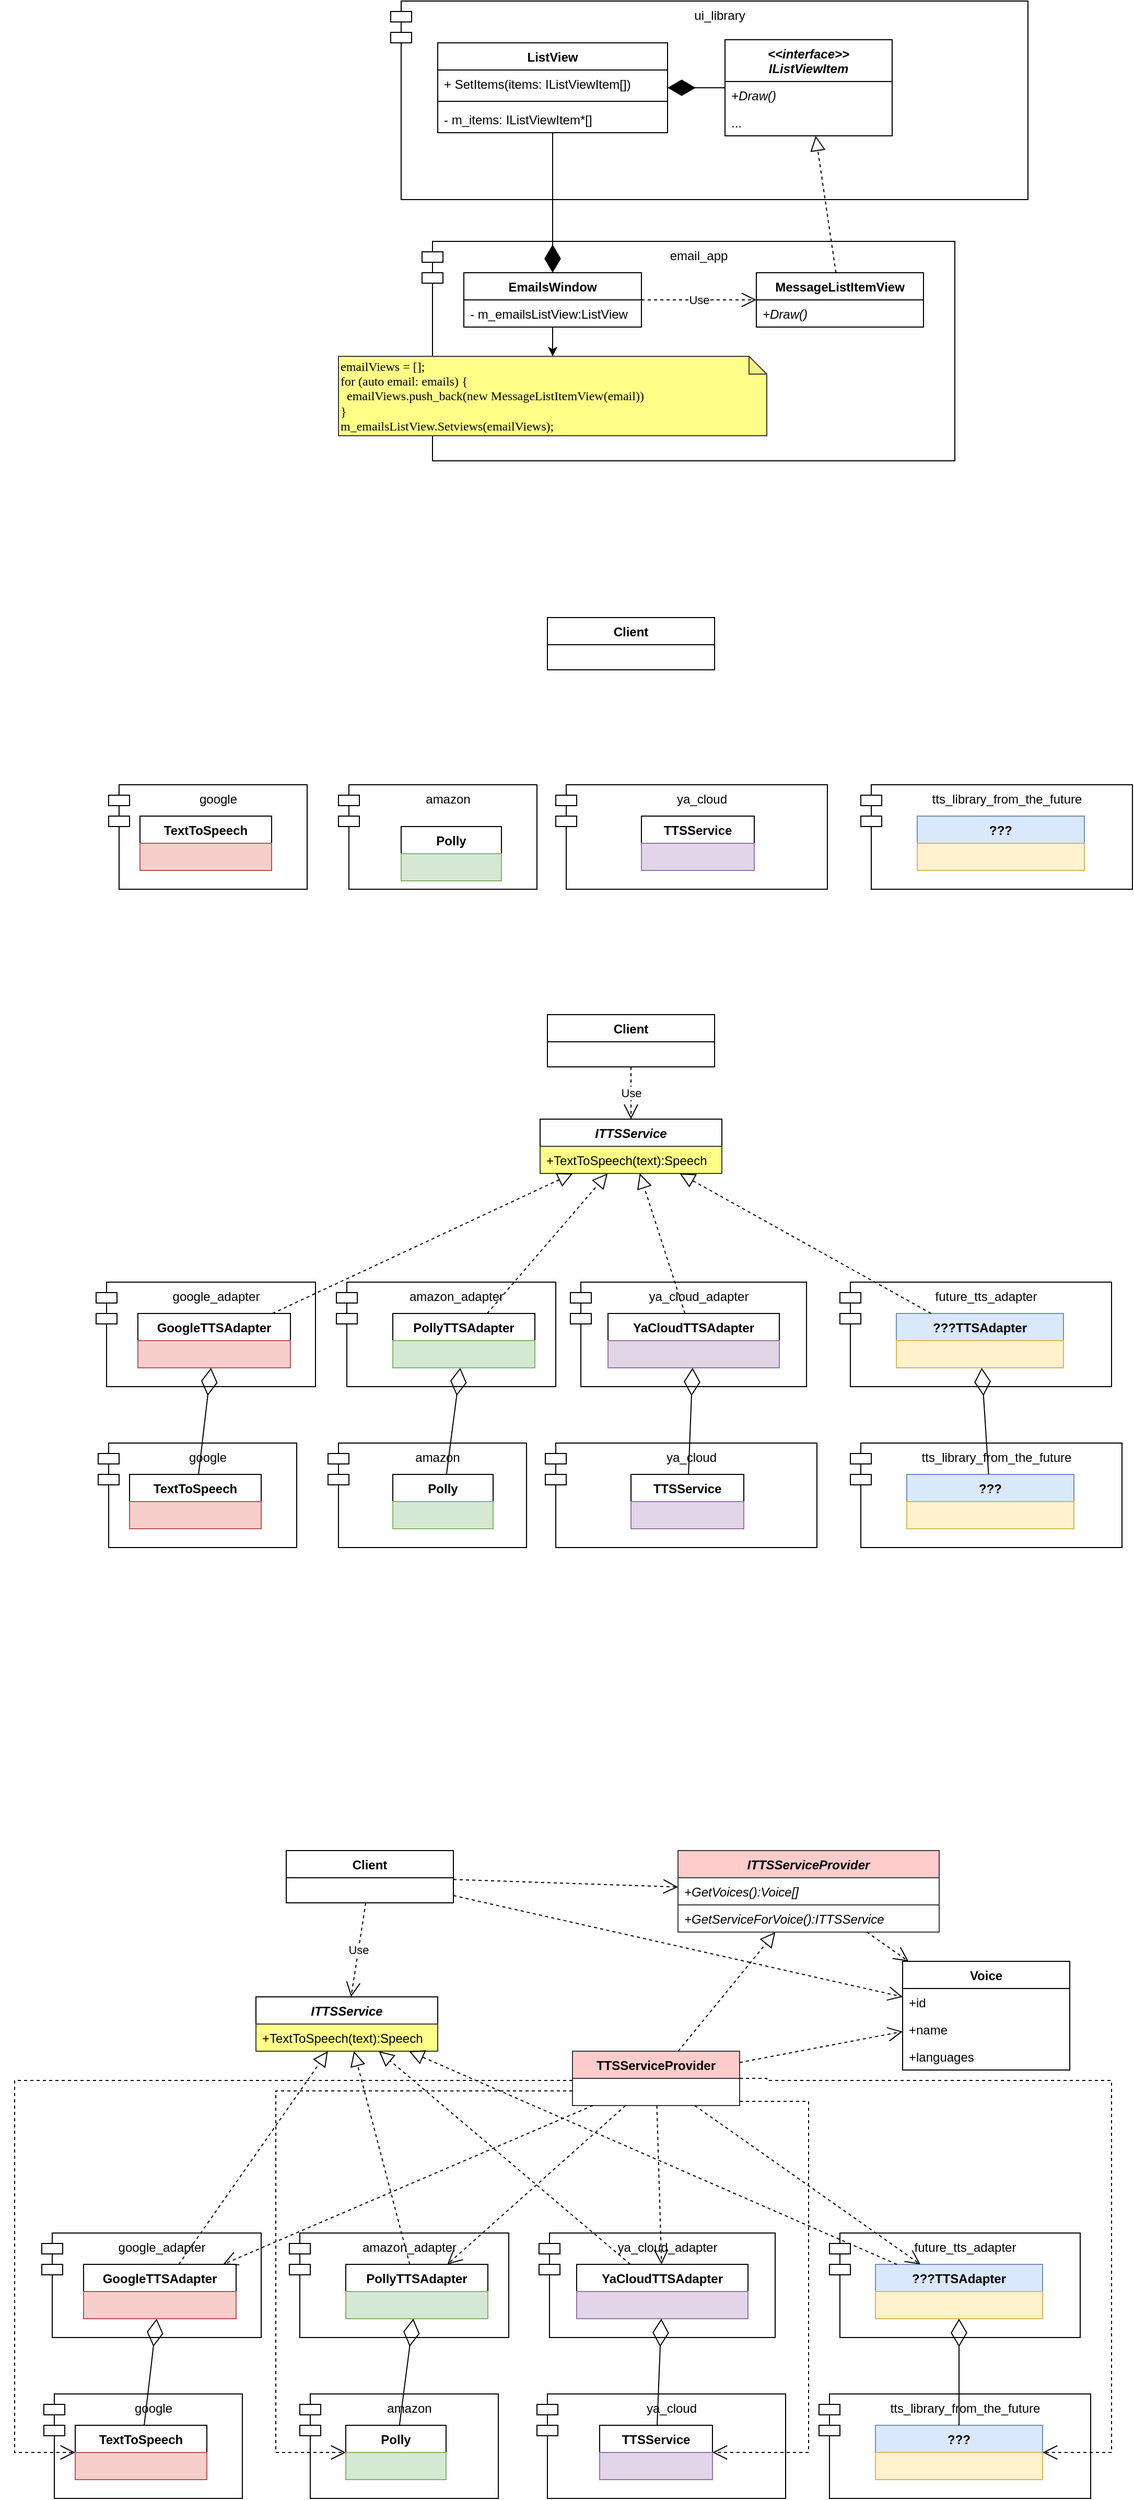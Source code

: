 <mxfile version="22.0.2" type="device">
  <diagram name="Page-1" id="KKeWyJYBRn5aftWVJtru">
    <mxGraphModel dx="2537" dy="993" grid="1" gridSize="10" guides="1" tooltips="1" connect="1" arrows="1" fold="1" page="1" pageScale="1" pageWidth="850" pageHeight="1100" math="0" shadow="0">
      <root>
        <mxCell id="0" />
        <mxCell id="1" parent="0" />
        <mxCell id="Fn9HW5KK04FN8IUDYLo9-58" value="google_adapter" style="shape=module;align=left;spacingLeft=20;align=center;verticalAlign=top;whiteSpace=wrap;html=1;" vertex="1" parent="1">
          <mxGeometry x="-122" y="1386" width="210" height="100" as="geometry" />
        </mxCell>
        <mxCell id="Fn9HW5KK04FN8IUDYLo9-13" value="ui_library" style="shape=module;align=left;spacingLeft=20;align=center;verticalAlign=top;whiteSpace=wrap;html=1;" vertex="1" parent="1">
          <mxGeometry x="160" y="160" width="610" height="190" as="geometry" />
        </mxCell>
        <mxCell id="Fn9HW5KK04FN8IUDYLo9-1" value="ListView" style="swimlane;fontStyle=1;align=center;verticalAlign=top;childLayout=stackLayout;horizontal=1;startSize=26;horizontalStack=0;resizeParent=1;resizeParentMax=0;resizeLast=0;collapsible=1;marginBottom=0;whiteSpace=wrap;html=1;" vertex="1" parent="1">
          <mxGeometry x="205" y="200" width="220" height="86" as="geometry" />
        </mxCell>
        <mxCell id="Fn9HW5KK04FN8IUDYLo9-2" value="+ SetItems(items: IListViewItem[])" style="text;strokeColor=none;fillColor=none;align=left;verticalAlign=top;spacingLeft=4;spacingRight=4;overflow=hidden;rotatable=0;points=[[0,0.5],[1,0.5]];portConstraint=eastwest;whiteSpace=wrap;html=1;" vertex="1" parent="Fn9HW5KK04FN8IUDYLo9-1">
          <mxGeometry y="26" width="220" height="26" as="geometry" />
        </mxCell>
        <mxCell id="Fn9HW5KK04FN8IUDYLo9-12" value="" style="line;strokeWidth=1;fillColor=none;align=left;verticalAlign=middle;spacingTop=-1;spacingLeft=3;spacingRight=3;rotatable=0;labelPosition=right;points=[];portConstraint=eastwest;strokeColor=inherit;" vertex="1" parent="Fn9HW5KK04FN8IUDYLo9-1">
          <mxGeometry y="52" width="220" height="8" as="geometry" />
        </mxCell>
        <mxCell id="Fn9HW5KK04FN8IUDYLo9-11" value="- m_items: IListViewItem*[]" style="text;strokeColor=none;fillColor=none;align=left;verticalAlign=top;spacingLeft=4;spacingRight=4;overflow=hidden;rotatable=0;points=[[0,0.5],[1,0.5]];portConstraint=eastwest;whiteSpace=wrap;html=1;" vertex="1" parent="Fn9HW5KK04FN8IUDYLo9-1">
          <mxGeometry y="60" width="220" height="26" as="geometry" />
        </mxCell>
        <mxCell id="Fn9HW5KK04FN8IUDYLo9-5" value="&amp;lt;&amp;lt;interface&amp;gt;&amp;gt;&lt;br&gt;IListViewItem" style="swimlane;fontStyle=3;align=center;verticalAlign=top;childLayout=stackLayout;horizontal=1;startSize=40;horizontalStack=0;resizeParent=1;resizeParentMax=0;resizeLast=0;collapsible=1;marginBottom=0;whiteSpace=wrap;html=1;" vertex="1" parent="1">
          <mxGeometry x="480" y="197" width="160" height="92" as="geometry" />
        </mxCell>
        <mxCell id="Fn9HW5KK04FN8IUDYLo9-8" value="+Draw()" style="text;strokeColor=none;fillColor=none;align=left;verticalAlign=top;spacingLeft=4;spacingRight=4;overflow=hidden;rotatable=0;points=[[0,0.5],[1,0.5]];portConstraint=eastwest;whiteSpace=wrap;html=1;fontStyle=2" vertex="1" parent="Fn9HW5KK04FN8IUDYLo9-5">
          <mxGeometry y="40" width="160" height="26" as="geometry" />
        </mxCell>
        <mxCell id="Fn9HW5KK04FN8IUDYLo9-9" value="..." style="text;strokeColor=none;fillColor=none;align=left;verticalAlign=top;spacingLeft=4;spacingRight=4;overflow=hidden;rotatable=0;points=[[0,0.5],[1,0.5]];portConstraint=eastwest;whiteSpace=wrap;html=1;" vertex="1" parent="Fn9HW5KK04FN8IUDYLo9-5">
          <mxGeometry y="66" width="160" height="26" as="geometry" />
        </mxCell>
        <mxCell id="Fn9HW5KK04FN8IUDYLo9-10" value="" style="endArrow=diamondThin;endFill=1;endSize=24;html=1;rounded=0;" edge="1" parent="1" source="Fn9HW5KK04FN8IUDYLo9-5" target="Fn9HW5KK04FN8IUDYLo9-1">
          <mxGeometry width="160" relative="1" as="geometry">
            <mxPoint x="500" y="390" as="sourcePoint" />
            <mxPoint x="660" y="390" as="targetPoint" />
          </mxGeometry>
        </mxCell>
        <mxCell id="Fn9HW5KK04FN8IUDYLo9-14" value="email_app" style="shape=module;align=left;spacingLeft=20;align=center;verticalAlign=top;whiteSpace=wrap;html=1;" vertex="1" parent="1">
          <mxGeometry x="190" y="390" width="510" height="210" as="geometry" />
        </mxCell>
        <mxCell id="Fn9HW5KK04FN8IUDYLo9-15" value="MessageListItemView" style="swimlane;fontStyle=1;align=center;verticalAlign=top;childLayout=stackLayout;horizontal=1;startSize=26;horizontalStack=0;resizeParent=1;resizeParentMax=0;resizeLast=0;collapsible=1;marginBottom=0;whiteSpace=wrap;html=1;" vertex="1" parent="1">
          <mxGeometry x="510" y="420" width="160" height="52" as="geometry" />
        </mxCell>
        <mxCell id="Fn9HW5KK04FN8IUDYLo9-19" value="+Draw()" style="text;strokeColor=none;fillColor=none;align=left;verticalAlign=top;spacingLeft=4;spacingRight=4;overflow=hidden;rotatable=0;points=[[0,0.5],[1,0.5]];portConstraint=eastwest;whiteSpace=wrap;html=1;fontStyle=2" vertex="1" parent="Fn9HW5KK04FN8IUDYLo9-15">
          <mxGeometry y="26" width="160" height="26" as="geometry" />
        </mxCell>
        <mxCell id="Fn9HW5KK04FN8IUDYLo9-20" value="" style="endArrow=block;dashed=1;endFill=0;endSize=12;html=1;rounded=0;" edge="1" parent="1" source="Fn9HW5KK04FN8IUDYLo9-15" target="Fn9HW5KK04FN8IUDYLo9-5">
          <mxGeometry width="160" relative="1" as="geometry">
            <mxPoint x="470" y="380" as="sourcePoint" />
            <mxPoint x="630" y="380" as="targetPoint" />
          </mxGeometry>
        </mxCell>
        <mxCell id="Fn9HW5KK04FN8IUDYLo9-28" style="edgeStyle=orthogonalEdgeStyle;rounded=0;orthogonalLoop=1;jettySize=auto;html=1;" edge="1" parent="1" source="Fn9HW5KK04FN8IUDYLo9-21" target="Fn9HW5KK04FN8IUDYLo9-27">
          <mxGeometry relative="1" as="geometry" />
        </mxCell>
        <mxCell id="Fn9HW5KK04FN8IUDYLo9-21" value="EmailsWindow" style="swimlane;fontStyle=1;align=center;verticalAlign=top;childLayout=stackLayout;horizontal=1;startSize=26;horizontalStack=0;resizeParent=1;resizeParentMax=0;resizeLast=0;collapsible=1;marginBottom=0;whiteSpace=wrap;html=1;" vertex="1" parent="1">
          <mxGeometry x="230" y="420" width="170" height="52" as="geometry" />
        </mxCell>
        <mxCell id="Fn9HW5KK04FN8IUDYLo9-24" value="- m_emailsListView:ListView" style="text;strokeColor=none;fillColor=none;align=left;verticalAlign=top;spacingLeft=4;spacingRight=4;overflow=hidden;rotatable=0;points=[[0,0.5],[1,0.5]];portConstraint=eastwest;whiteSpace=wrap;html=1;" vertex="1" parent="Fn9HW5KK04FN8IUDYLo9-21">
          <mxGeometry y="26" width="170" height="26" as="geometry" />
        </mxCell>
        <mxCell id="Fn9HW5KK04FN8IUDYLo9-25" value="" style="endArrow=diamondThin;endFill=1;endSize=24;html=1;rounded=0;" edge="1" parent="1" source="Fn9HW5KK04FN8IUDYLo9-1" target="Fn9HW5KK04FN8IUDYLo9-21">
          <mxGeometry width="160" relative="1" as="geometry">
            <mxPoint x="310" y="360" as="sourcePoint" />
            <mxPoint x="470" y="360" as="targetPoint" />
          </mxGeometry>
        </mxCell>
        <mxCell id="Fn9HW5KK04FN8IUDYLo9-26" value="Use" style="endArrow=open;endSize=12;dashed=1;html=1;rounded=0;" edge="1" parent="1" source="Fn9HW5KK04FN8IUDYLo9-21" target="Fn9HW5KK04FN8IUDYLo9-15">
          <mxGeometry width="160" relative="1" as="geometry">
            <mxPoint x="370" y="570" as="sourcePoint" />
            <mxPoint x="530" y="570" as="targetPoint" />
          </mxGeometry>
        </mxCell>
        <mxCell id="Fn9HW5KK04FN8IUDYLo9-27" value="emailViews = [];&lt;br&gt;for (auto email: emails) {&lt;br&gt;&amp;nbsp; emailViews.push_back(new MessageListItemView(email)) &lt;br&gt;}&lt;br&gt;m_emailsListView.Setviews(emailViews);" style="shape=note;whiteSpace=wrap;html=1;backgroundOutline=1;darkOpacity=0.05;align=left;size=17;fillColor=#ffff88;strokeColor=#36393d;fontFamily=Lucida Console;" vertex="1" parent="1">
          <mxGeometry x="110" y="500" width="410" height="76" as="geometry" />
        </mxCell>
        <mxCell id="Fn9HW5KK04FN8IUDYLo9-29" value="Client" style="swimlane;fontStyle=1;align=center;verticalAlign=top;childLayout=stackLayout;horizontal=1;startSize=26;horizontalStack=0;resizeParent=1;resizeParentMax=0;resizeLast=0;collapsible=1;marginBottom=0;whiteSpace=wrap;html=1;" vertex="1" parent="1">
          <mxGeometry x="310" y="750" width="160" height="50" as="geometry" />
        </mxCell>
        <mxCell id="Fn9HW5KK04FN8IUDYLo9-30" value="google" style="shape=module;align=left;spacingLeft=20;align=center;verticalAlign=top;whiteSpace=wrap;html=1;" vertex="1" parent="1">
          <mxGeometry x="-110" y="910" width="190" height="100" as="geometry" />
        </mxCell>
        <mxCell id="Fn9HW5KK04FN8IUDYLo9-31" value="TextToSpeech" style="swimlane;fontStyle=1;align=center;verticalAlign=top;childLayout=stackLayout;horizontal=1;startSize=26;horizontalStack=0;resizeParent=1;resizeParentMax=0;resizeLast=0;collapsible=1;marginBottom=0;whiteSpace=wrap;html=1;" vertex="1" parent="1">
          <mxGeometry x="-80" y="940" width="126" height="52" as="geometry" />
        </mxCell>
        <mxCell id="Fn9HW5KK04FN8IUDYLo9-32" value="" style="text;strokeColor=#b85450;fillColor=#f8cecc;align=left;verticalAlign=top;spacingLeft=4;spacingRight=4;overflow=hidden;rotatable=0;points=[[0,0.5],[1,0.5]];portConstraint=eastwest;whiteSpace=wrap;html=1;" vertex="1" parent="Fn9HW5KK04FN8IUDYLo9-31">
          <mxGeometry y="26" width="126" height="26" as="geometry" />
        </mxCell>
        <mxCell id="Fn9HW5KK04FN8IUDYLo9-33" value="amazon" style="shape=module;align=left;spacingLeft=20;align=center;verticalAlign=top;whiteSpace=wrap;html=1;" vertex="1" parent="1">
          <mxGeometry x="110" y="910" width="190" height="100" as="geometry" />
        </mxCell>
        <mxCell id="Fn9HW5KK04FN8IUDYLo9-34" value="Polly" style="swimlane;fontStyle=1;align=center;verticalAlign=top;childLayout=stackLayout;horizontal=1;startSize=26;horizontalStack=0;resizeParent=1;resizeParentMax=0;resizeLast=0;collapsible=1;marginBottom=0;whiteSpace=wrap;html=1;" vertex="1" parent="1">
          <mxGeometry x="170" y="950" width="96" height="52" as="geometry" />
        </mxCell>
        <mxCell id="Fn9HW5KK04FN8IUDYLo9-35" value="" style="text;strokeColor=#82b366;fillColor=#d5e8d4;align=left;verticalAlign=top;spacingLeft=4;spacingRight=4;overflow=hidden;rotatable=0;points=[[0,0.5],[1,0.5]];portConstraint=eastwest;whiteSpace=wrap;html=1;" vertex="1" parent="Fn9HW5KK04FN8IUDYLo9-34">
          <mxGeometry y="26" width="96" height="26" as="geometry" />
        </mxCell>
        <mxCell id="Fn9HW5KK04FN8IUDYLo9-36" value="ya_cloud" style="shape=module;align=left;spacingLeft=20;align=center;verticalAlign=top;whiteSpace=wrap;html=1;" vertex="1" parent="1">
          <mxGeometry x="318" y="910" width="260" height="100" as="geometry" />
        </mxCell>
        <mxCell id="Fn9HW5KK04FN8IUDYLo9-37" value="TTSService" style="swimlane;fontStyle=1;align=center;verticalAlign=top;childLayout=stackLayout;horizontal=1;startSize=26;horizontalStack=0;resizeParent=1;resizeParentMax=0;resizeLast=0;collapsible=1;marginBottom=0;whiteSpace=wrap;html=1;" vertex="1" parent="1">
          <mxGeometry x="400" y="940" width="108" height="52" as="geometry" />
        </mxCell>
        <mxCell id="Fn9HW5KK04FN8IUDYLo9-38" value="" style="text;strokeColor=#9673a6;fillColor=#e1d5e7;align=left;verticalAlign=top;spacingLeft=4;spacingRight=4;overflow=hidden;rotatable=0;points=[[0,0.5],[1,0.5]];portConstraint=eastwest;whiteSpace=wrap;html=1;" vertex="1" parent="Fn9HW5KK04FN8IUDYLo9-37">
          <mxGeometry y="26" width="108" height="26" as="geometry" />
        </mxCell>
        <mxCell id="Fn9HW5KK04FN8IUDYLo9-39" value="tts_library_from_the_future" style="shape=module;align=left;spacingLeft=20;align=center;verticalAlign=top;whiteSpace=wrap;html=1;" vertex="1" parent="1">
          <mxGeometry x="610" y="910" width="260" height="100" as="geometry" />
        </mxCell>
        <mxCell id="Fn9HW5KK04FN8IUDYLo9-40" value="???" style="swimlane;fontStyle=1;align=center;verticalAlign=top;childLayout=stackLayout;horizontal=1;startSize=26;horizontalStack=0;resizeParent=1;resizeParentMax=0;resizeLast=0;collapsible=1;marginBottom=0;whiteSpace=wrap;html=1;fillColor=#dae8fc;strokeColor=#6c8ebf;" vertex="1" parent="1">
          <mxGeometry x="664" y="940" width="160" height="52" as="geometry" />
        </mxCell>
        <mxCell id="Fn9HW5KK04FN8IUDYLo9-41" value="" style="text;strokeColor=#d6b656;fillColor=#fff2cc;align=left;verticalAlign=top;spacingLeft=4;spacingRight=4;overflow=hidden;rotatable=0;points=[[0,0.5],[1,0.5]];portConstraint=eastwest;whiteSpace=wrap;html=1;" vertex="1" parent="Fn9HW5KK04FN8IUDYLo9-40">
          <mxGeometry y="26" width="160" height="26" as="geometry" />
        </mxCell>
        <mxCell id="Fn9HW5KK04FN8IUDYLo9-42" value="Client" style="swimlane;fontStyle=1;align=center;verticalAlign=top;childLayout=stackLayout;horizontal=1;startSize=26;horizontalStack=0;resizeParent=1;resizeParentMax=0;resizeLast=0;collapsible=1;marginBottom=0;whiteSpace=wrap;html=1;" vertex="1" parent="1">
          <mxGeometry x="310" y="1130" width="160" height="50" as="geometry" />
        </mxCell>
        <mxCell id="Fn9HW5KK04FN8IUDYLo9-43" value="google" style="shape=module;align=left;spacingLeft=20;align=center;verticalAlign=top;whiteSpace=wrap;html=1;" vertex="1" parent="1">
          <mxGeometry x="-120" y="1540" width="190" height="100" as="geometry" />
        </mxCell>
        <mxCell id="Fn9HW5KK04FN8IUDYLo9-44" value="TextToSpeech" style="swimlane;fontStyle=1;align=center;verticalAlign=top;childLayout=stackLayout;horizontal=1;startSize=26;horizontalStack=0;resizeParent=1;resizeParentMax=0;resizeLast=0;collapsible=1;marginBottom=0;whiteSpace=wrap;html=1;" vertex="1" parent="1">
          <mxGeometry x="-90" y="1570" width="126" height="52" as="geometry" />
        </mxCell>
        <mxCell id="Fn9HW5KK04FN8IUDYLo9-45" value="" style="text;strokeColor=#b85450;fillColor=#f8cecc;align=left;verticalAlign=top;spacingLeft=4;spacingRight=4;overflow=hidden;rotatable=0;points=[[0,0.5],[1,0.5]];portConstraint=eastwest;whiteSpace=wrap;html=1;" vertex="1" parent="Fn9HW5KK04FN8IUDYLo9-44">
          <mxGeometry y="26" width="126" height="26" as="geometry" />
        </mxCell>
        <mxCell id="Fn9HW5KK04FN8IUDYLo9-46" value="amazon" style="shape=module;align=left;spacingLeft=20;align=center;verticalAlign=top;whiteSpace=wrap;html=1;" vertex="1" parent="1">
          <mxGeometry x="100" y="1540" width="190" height="100" as="geometry" />
        </mxCell>
        <mxCell id="Fn9HW5KK04FN8IUDYLo9-47" value="Polly" style="swimlane;fontStyle=1;align=center;verticalAlign=top;childLayout=stackLayout;horizontal=1;startSize=26;horizontalStack=0;resizeParent=1;resizeParentMax=0;resizeLast=0;collapsible=1;marginBottom=0;whiteSpace=wrap;html=1;" vertex="1" parent="1">
          <mxGeometry x="162" y="1570" width="96" height="52" as="geometry" />
        </mxCell>
        <mxCell id="Fn9HW5KK04FN8IUDYLo9-48" value="" style="text;strokeColor=#82b366;fillColor=#d5e8d4;align=left;verticalAlign=top;spacingLeft=4;spacingRight=4;overflow=hidden;rotatable=0;points=[[0,0.5],[1,0.5]];portConstraint=eastwest;whiteSpace=wrap;html=1;" vertex="1" parent="Fn9HW5KK04FN8IUDYLo9-47">
          <mxGeometry y="26" width="96" height="26" as="geometry" />
        </mxCell>
        <mxCell id="Fn9HW5KK04FN8IUDYLo9-49" value="ya_cloud" style="shape=module;align=left;spacingLeft=20;align=center;verticalAlign=top;whiteSpace=wrap;html=1;" vertex="1" parent="1">
          <mxGeometry x="308" y="1540" width="260" height="100" as="geometry" />
        </mxCell>
        <mxCell id="Fn9HW5KK04FN8IUDYLo9-50" value="TTSService" style="swimlane;fontStyle=1;align=center;verticalAlign=top;childLayout=stackLayout;horizontal=1;startSize=26;horizontalStack=0;resizeParent=1;resizeParentMax=0;resizeLast=0;collapsible=1;marginBottom=0;whiteSpace=wrap;html=1;" vertex="1" parent="1">
          <mxGeometry x="390" y="1570" width="108" height="52" as="geometry" />
        </mxCell>
        <mxCell id="Fn9HW5KK04FN8IUDYLo9-51" value="" style="text;strokeColor=#9673a6;fillColor=#e1d5e7;align=left;verticalAlign=top;spacingLeft=4;spacingRight=4;overflow=hidden;rotatable=0;points=[[0,0.5],[1,0.5]];portConstraint=eastwest;whiteSpace=wrap;html=1;" vertex="1" parent="Fn9HW5KK04FN8IUDYLo9-50">
          <mxGeometry y="26" width="108" height="26" as="geometry" />
        </mxCell>
        <mxCell id="Fn9HW5KK04FN8IUDYLo9-52" value="tts_library_from_the_future" style="shape=module;align=left;spacingLeft=20;align=center;verticalAlign=top;whiteSpace=wrap;html=1;" vertex="1" parent="1">
          <mxGeometry x="600" y="1540" width="260" height="100" as="geometry" />
        </mxCell>
        <mxCell id="Fn9HW5KK04FN8IUDYLo9-53" value="???" style="swimlane;fontStyle=1;align=center;verticalAlign=top;childLayout=stackLayout;horizontal=1;startSize=26;horizontalStack=0;resizeParent=1;resizeParentMax=0;resizeLast=0;collapsible=1;marginBottom=0;whiteSpace=wrap;html=1;fillColor=#dae8fc;strokeColor=#6c8ebf;" vertex="1" parent="1">
          <mxGeometry x="654" y="1570" width="160" height="52" as="geometry" />
        </mxCell>
        <mxCell id="Fn9HW5KK04FN8IUDYLo9-54" value="" style="text;strokeColor=#d6b656;fillColor=#fff2cc;align=left;verticalAlign=top;spacingLeft=4;spacingRight=4;overflow=hidden;rotatable=0;points=[[0,0.5],[1,0.5]];portConstraint=eastwest;whiteSpace=wrap;html=1;" vertex="1" parent="Fn9HW5KK04FN8IUDYLo9-53">
          <mxGeometry y="26" width="160" height="26" as="geometry" />
        </mxCell>
        <mxCell id="Fn9HW5KK04FN8IUDYLo9-55" value="ITTSService" style="swimlane;fontStyle=3;align=center;verticalAlign=top;childLayout=stackLayout;horizontal=1;startSize=26;horizontalStack=0;resizeParent=1;resizeParentMax=0;resizeLast=0;collapsible=1;marginBottom=0;whiteSpace=wrap;html=1;" vertex="1" parent="1">
          <mxGeometry x="303" y="1230" width="174" height="52" as="geometry" />
        </mxCell>
        <mxCell id="Fn9HW5KK04FN8IUDYLo9-56" value="+TextToSpeech(text):Speech" style="text;strokeColor=#36393d;fillColor=#ffff88;align=left;verticalAlign=top;spacingLeft=4;spacingRight=4;overflow=hidden;rotatable=0;points=[[0,0.5],[1,0.5]];portConstraint=eastwest;whiteSpace=wrap;html=1;" vertex="1" parent="Fn9HW5KK04FN8IUDYLo9-55">
          <mxGeometry y="26" width="174" height="26" as="geometry" />
        </mxCell>
        <mxCell id="Fn9HW5KK04FN8IUDYLo9-57" value="Use" style="endArrow=open;endSize=12;dashed=1;html=1;rounded=0;" edge="1" parent="1" source="Fn9HW5KK04FN8IUDYLo9-42" target="Fn9HW5KK04FN8IUDYLo9-55">
          <mxGeometry width="160" relative="1" as="geometry">
            <mxPoint x="730" y="1360" as="sourcePoint" />
            <mxPoint x="890" y="1360" as="targetPoint" />
          </mxGeometry>
        </mxCell>
        <mxCell id="Fn9HW5KK04FN8IUDYLo9-59" value="GoogleTTSAdapter" style="swimlane;fontStyle=1;align=center;verticalAlign=top;childLayout=stackLayout;horizontal=1;startSize=26;horizontalStack=0;resizeParent=1;resizeParentMax=0;resizeLast=0;collapsible=1;marginBottom=0;whiteSpace=wrap;html=1;" vertex="1" parent="1">
          <mxGeometry x="-82" y="1416" width="146" height="52" as="geometry" />
        </mxCell>
        <mxCell id="Fn9HW5KK04FN8IUDYLo9-60" value="" style="text;strokeColor=#b85450;fillColor=#f8cecc;align=left;verticalAlign=top;spacingLeft=4;spacingRight=4;overflow=hidden;rotatable=0;points=[[0,0.5],[1,0.5]];portConstraint=eastwest;whiteSpace=wrap;html=1;" vertex="1" parent="Fn9HW5KK04FN8IUDYLo9-59">
          <mxGeometry y="26" width="146" height="26" as="geometry" />
        </mxCell>
        <mxCell id="Fn9HW5KK04FN8IUDYLo9-61" value="" style="endArrow=block;dashed=1;endFill=0;endSize=12;html=1;rounded=0;" edge="1" parent="1" source="Fn9HW5KK04FN8IUDYLo9-59" target="Fn9HW5KK04FN8IUDYLo9-55">
          <mxGeometry width="160" relative="1" as="geometry">
            <mxPoint x="110" y="1250" as="sourcePoint" />
            <mxPoint x="270" y="1250" as="targetPoint" />
          </mxGeometry>
        </mxCell>
        <mxCell id="Fn9HW5KK04FN8IUDYLo9-62" value="" style="endArrow=diamondThin;endFill=0;endSize=24;html=1;rounded=0;" edge="1" parent="1" source="Fn9HW5KK04FN8IUDYLo9-44" target="Fn9HW5KK04FN8IUDYLo9-59">
          <mxGeometry width="160" relative="1" as="geometry">
            <mxPoint x="-140" y="1280" as="sourcePoint" />
            <mxPoint x="20" y="1280" as="targetPoint" />
          </mxGeometry>
        </mxCell>
        <mxCell id="Fn9HW5KK04FN8IUDYLo9-63" value="amazon_adapter" style="shape=module;align=left;spacingLeft=20;align=center;verticalAlign=top;whiteSpace=wrap;html=1;" vertex="1" parent="1">
          <mxGeometry x="108" y="1386" width="210" height="100" as="geometry" />
        </mxCell>
        <mxCell id="Fn9HW5KK04FN8IUDYLo9-64" value="PollyTTSAdapter" style="swimlane;fontStyle=1;align=center;verticalAlign=top;childLayout=stackLayout;horizontal=1;startSize=26;horizontalStack=0;resizeParent=1;resizeParentMax=0;resizeLast=0;collapsible=1;marginBottom=0;whiteSpace=wrap;html=1;" vertex="1" parent="1">
          <mxGeometry x="162" y="1416" width="136" height="52" as="geometry" />
        </mxCell>
        <mxCell id="Fn9HW5KK04FN8IUDYLo9-65" value="" style="text;strokeColor=#82b366;fillColor=#d5e8d4;align=left;verticalAlign=top;spacingLeft=4;spacingRight=4;overflow=hidden;rotatable=0;points=[[0,0.5],[1,0.5]];portConstraint=eastwest;whiteSpace=wrap;html=1;" vertex="1" parent="Fn9HW5KK04FN8IUDYLo9-64">
          <mxGeometry y="26" width="136" height="26" as="geometry" />
        </mxCell>
        <mxCell id="Fn9HW5KK04FN8IUDYLo9-66" value="" style="endArrow=block;dashed=1;endFill=0;endSize=12;html=1;rounded=0;" edge="1" parent="1" source="Fn9HW5KK04FN8IUDYLo9-64" target="Fn9HW5KK04FN8IUDYLo9-55">
          <mxGeometry width="160" relative="1" as="geometry">
            <mxPoint x="110" y="1250" as="sourcePoint" />
            <mxPoint x="270" y="1250" as="targetPoint" />
          </mxGeometry>
        </mxCell>
        <mxCell id="Fn9HW5KK04FN8IUDYLo9-67" value="" style="endArrow=diamondThin;endFill=0;endSize=24;html=1;rounded=0;" edge="1" parent="1" source="Fn9HW5KK04FN8IUDYLo9-47" target="Fn9HW5KK04FN8IUDYLo9-64">
          <mxGeometry width="160" relative="1" as="geometry">
            <mxPoint x="170" y="1760" as="sourcePoint" />
            <mxPoint x="330" y="1760" as="targetPoint" />
          </mxGeometry>
        </mxCell>
        <mxCell id="Fn9HW5KK04FN8IUDYLo9-69" value="ya_cloud_adapter" style="shape=module;align=left;spacingLeft=20;align=center;verticalAlign=top;whiteSpace=wrap;html=1;" vertex="1" parent="1">
          <mxGeometry x="332" y="1386" width="226" height="100" as="geometry" />
        </mxCell>
        <mxCell id="Fn9HW5KK04FN8IUDYLo9-70" value="YaCloudTTSAdapter" style="swimlane;fontStyle=1;align=center;verticalAlign=top;childLayout=stackLayout;horizontal=1;startSize=26;horizontalStack=0;resizeParent=1;resizeParentMax=0;resizeLast=0;collapsible=1;marginBottom=0;whiteSpace=wrap;html=1;" vertex="1" parent="1">
          <mxGeometry x="368" y="1416" width="164" height="52" as="geometry" />
        </mxCell>
        <mxCell id="Fn9HW5KK04FN8IUDYLo9-71" value="" style="text;strokeColor=#9673a6;fillColor=#e1d5e7;align=left;verticalAlign=top;spacingLeft=4;spacingRight=4;overflow=hidden;rotatable=0;points=[[0,0.5],[1,0.5]];portConstraint=eastwest;whiteSpace=wrap;html=1;" vertex="1" parent="Fn9HW5KK04FN8IUDYLo9-70">
          <mxGeometry y="26" width="164" height="26" as="geometry" />
        </mxCell>
        <mxCell id="Fn9HW5KK04FN8IUDYLo9-72" value="" style="endArrow=block;dashed=1;endFill=0;endSize=12;html=1;rounded=0;" edge="1" parent="1" source="Fn9HW5KK04FN8IUDYLo9-70" target="Fn9HW5KK04FN8IUDYLo9-55">
          <mxGeometry width="160" relative="1" as="geometry">
            <mxPoint x="110" y="1250" as="sourcePoint" />
            <mxPoint x="270" y="1250" as="targetPoint" />
          </mxGeometry>
        </mxCell>
        <mxCell id="Fn9HW5KK04FN8IUDYLo9-73" value="" style="endArrow=diamondThin;endFill=0;endSize=24;html=1;rounded=0;" edge="1" parent="1" source="Fn9HW5KK04FN8IUDYLo9-50" target="Fn9HW5KK04FN8IUDYLo9-70">
          <mxGeometry width="160" relative="1" as="geometry">
            <mxPoint x="242" y="1590" as="sourcePoint" />
            <mxPoint x="348" y="1472" as="targetPoint" />
          </mxGeometry>
        </mxCell>
        <mxCell id="Fn9HW5KK04FN8IUDYLo9-74" value="future_tts_adapter" style="shape=module;align=left;spacingLeft=20;align=center;verticalAlign=top;whiteSpace=wrap;html=1;" vertex="1" parent="1">
          <mxGeometry x="590" y="1386" width="260" height="100" as="geometry" />
        </mxCell>
        <mxCell id="Fn9HW5KK04FN8IUDYLo9-75" value="???TTSAdapter" style="swimlane;fontStyle=1;align=center;verticalAlign=top;childLayout=stackLayout;horizontal=1;startSize=26;horizontalStack=0;resizeParent=1;resizeParentMax=0;resizeLast=0;collapsible=1;marginBottom=0;whiteSpace=wrap;html=1;fillColor=#dae8fc;strokeColor=#6c8ebf;" vertex="1" parent="1">
          <mxGeometry x="644" y="1416" width="160" height="52" as="geometry" />
        </mxCell>
        <mxCell id="Fn9HW5KK04FN8IUDYLo9-76" value="" style="text;strokeColor=#d6b656;fillColor=#fff2cc;align=left;verticalAlign=top;spacingLeft=4;spacingRight=4;overflow=hidden;rotatable=0;points=[[0,0.5],[1,0.5]];portConstraint=eastwest;whiteSpace=wrap;html=1;" vertex="1" parent="Fn9HW5KK04FN8IUDYLo9-75">
          <mxGeometry y="26" width="160" height="26" as="geometry" />
        </mxCell>
        <mxCell id="Fn9HW5KK04FN8IUDYLo9-77" value="" style="endArrow=block;dashed=1;endFill=0;endSize=12;html=1;rounded=0;" edge="1" parent="1" source="Fn9HW5KK04FN8IUDYLo9-75" target="Fn9HW5KK04FN8IUDYLo9-55">
          <mxGeometry width="160" relative="1" as="geometry">
            <mxPoint x="449" y="1426" as="sourcePoint" />
            <mxPoint x="411" y="1342" as="targetPoint" />
          </mxGeometry>
        </mxCell>
        <mxCell id="Fn9HW5KK04FN8IUDYLo9-78" value="" style="endArrow=diamondThin;endFill=0;endSize=24;html=1;rounded=0;" edge="1" parent="1" source="Fn9HW5KK04FN8IUDYLo9-53" target="Fn9HW5KK04FN8IUDYLo9-75">
          <mxGeometry width="160" relative="1" as="geometry">
            <mxPoint x="455" y="1580" as="sourcePoint" />
            <mxPoint x="459" y="1478" as="targetPoint" />
          </mxGeometry>
        </mxCell>
        <mxCell id="Fn9HW5KK04FN8IUDYLo9-80" value="google_adapter" style="shape=module;align=left;spacingLeft=20;align=center;verticalAlign=top;whiteSpace=wrap;html=1;" vertex="1" parent="1">
          <mxGeometry x="-174" y="2296" width="210" height="100" as="geometry" />
        </mxCell>
        <mxCell id="Fn9HW5KK04FN8IUDYLo9-81" value="Client" style="swimlane;fontStyle=1;align=center;verticalAlign=top;childLayout=stackLayout;horizontal=1;startSize=26;horizontalStack=0;resizeParent=1;resizeParentMax=0;resizeLast=0;collapsible=1;marginBottom=0;whiteSpace=wrap;html=1;" vertex="1" parent="1">
          <mxGeometry x="60" y="1930" width="160" height="50" as="geometry" />
        </mxCell>
        <mxCell id="Fn9HW5KK04FN8IUDYLo9-82" value="google" style="shape=module;align=left;spacingLeft=20;align=center;verticalAlign=top;whiteSpace=wrap;html=1;" vertex="1" parent="1">
          <mxGeometry x="-172" y="2450" width="190" height="100" as="geometry" />
        </mxCell>
        <mxCell id="Fn9HW5KK04FN8IUDYLo9-83" value="TextToSpeech" style="swimlane;fontStyle=1;align=center;verticalAlign=top;childLayout=stackLayout;horizontal=1;startSize=26;horizontalStack=0;resizeParent=1;resizeParentMax=0;resizeLast=0;collapsible=1;marginBottom=0;whiteSpace=wrap;html=1;" vertex="1" parent="1">
          <mxGeometry x="-142" y="2480" width="126" height="52" as="geometry" />
        </mxCell>
        <mxCell id="Fn9HW5KK04FN8IUDYLo9-84" value="" style="text;strokeColor=#b85450;fillColor=#f8cecc;align=left;verticalAlign=top;spacingLeft=4;spacingRight=4;overflow=hidden;rotatable=0;points=[[0,0.5],[1,0.5]];portConstraint=eastwest;whiteSpace=wrap;html=1;" vertex="1" parent="Fn9HW5KK04FN8IUDYLo9-83">
          <mxGeometry y="26" width="126" height="26" as="geometry" />
        </mxCell>
        <mxCell id="Fn9HW5KK04FN8IUDYLo9-85" value="amazon" style="shape=module;align=left;spacingLeft=20;align=center;verticalAlign=top;whiteSpace=wrap;html=1;" vertex="1" parent="1">
          <mxGeometry x="73" y="2450" width="190" height="100" as="geometry" />
        </mxCell>
        <mxCell id="Fn9HW5KK04FN8IUDYLo9-86" value="Polly" style="swimlane;fontStyle=1;align=center;verticalAlign=top;childLayout=stackLayout;horizontal=1;startSize=26;horizontalStack=0;resizeParent=1;resizeParentMax=0;resizeLast=0;collapsible=1;marginBottom=0;whiteSpace=wrap;html=1;" vertex="1" parent="1">
          <mxGeometry x="117" y="2480" width="96" height="52" as="geometry" />
        </mxCell>
        <mxCell id="Fn9HW5KK04FN8IUDYLo9-87" value="" style="text;strokeColor=#82b366;fillColor=#d5e8d4;align=left;verticalAlign=top;spacingLeft=4;spacingRight=4;overflow=hidden;rotatable=0;points=[[0,0.5],[1,0.5]];portConstraint=eastwest;whiteSpace=wrap;html=1;" vertex="1" parent="Fn9HW5KK04FN8IUDYLo9-86">
          <mxGeometry y="26" width="96" height="26" as="geometry" />
        </mxCell>
        <mxCell id="Fn9HW5KK04FN8IUDYLo9-88" value="ya_cloud" style="shape=module;align=left;spacingLeft=20;align=center;verticalAlign=top;whiteSpace=wrap;html=1;" vertex="1" parent="1">
          <mxGeometry x="300" y="2450" width="238" height="100" as="geometry" />
        </mxCell>
        <mxCell id="Fn9HW5KK04FN8IUDYLo9-89" value="TTSService" style="swimlane;fontStyle=1;align=center;verticalAlign=top;childLayout=stackLayout;horizontal=1;startSize=26;horizontalStack=0;resizeParent=1;resizeParentMax=0;resizeLast=0;collapsible=1;marginBottom=0;whiteSpace=wrap;html=1;" vertex="1" parent="1">
          <mxGeometry x="360" y="2480" width="108" height="52" as="geometry" />
        </mxCell>
        <mxCell id="Fn9HW5KK04FN8IUDYLo9-90" value="" style="text;strokeColor=#9673a6;fillColor=#e1d5e7;align=left;verticalAlign=top;spacingLeft=4;spacingRight=4;overflow=hidden;rotatable=0;points=[[0,0.5],[1,0.5]];portConstraint=eastwest;whiteSpace=wrap;html=1;" vertex="1" parent="Fn9HW5KK04FN8IUDYLo9-89">
          <mxGeometry y="26" width="108" height="26" as="geometry" />
        </mxCell>
        <mxCell id="Fn9HW5KK04FN8IUDYLo9-91" value="tts_library_from_the_future" style="shape=module;align=left;spacingLeft=20;align=center;verticalAlign=top;whiteSpace=wrap;html=1;" vertex="1" parent="1">
          <mxGeometry x="570" y="2450" width="260" height="100" as="geometry" />
        </mxCell>
        <mxCell id="Fn9HW5KK04FN8IUDYLo9-92" value="???" style="swimlane;fontStyle=1;align=center;verticalAlign=top;childLayout=stackLayout;horizontal=1;startSize=26;horizontalStack=0;resizeParent=1;resizeParentMax=0;resizeLast=0;collapsible=1;marginBottom=0;whiteSpace=wrap;html=1;fillColor=#dae8fc;strokeColor=#6c8ebf;" vertex="1" parent="1">
          <mxGeometry x="624" y="2480" width="160" height="52" as="geometry" />
        </mxCell>
        <mxCell id="Fn9HW5KK04FN8IUDYLo9-93" value="" style="text;strokeColor=#d6b656;fillColor=#fff2cc;align=left;verticalAlign=top;spacingLeft=4;spacingRight=4;overflow=hidden;rotatable=0;points=[[0,0.5],[1,0.5]];portConstraint=eastwest;whiteSpace=wrap;html=1;" vertex="1" parent="Fn9HW5KK04FN8IUDYLo9-92">
          <mxGeometry y="26" width="160" height="26" as="geometry" />
        </mxCell>
        <mxCell id="Fn9HW5KK04FN8IUDYLo9-94" value="ITTSService" style="swimlane;fontStyle=3;align=center;verticalAlign=top;childLayout=stackLayout;horizontal=1;startSize=26;horizontalStack=0;resizeParent=1;resizeParentMax=0;resizeLast=0;collapsible=1;marginBottom=0;whiteSpace=wrap;html=1;" vertex="1" parent="1">
          <mxGeometry x="31" y="2070" width="174" height="52" as="geometry" />
        </mxCell>
        <mxCell id="Fn9HW5KK04FN8IUDYLo9-95" value="+TextToSpeech(text):Speech" style="text;strokeColor=#36393d;fillColor=#ffff88;align=left;verticalAlign=top;spacingLeft=4;spacingRight=4;overflow=hidden;rotatable=0;points=[[0,0.5],[1,0.5]];portConstraint=eastwest;whiteSpace=wrap;html=1;" vertex="1" parent="Fn9HW5KK04FN8IUDYLo9-94">
          <mxGeometry y="26" width="174" height="26" as="geometry" />
        </mxCell>
        <mxCell id="Fn9HW5KK04FN8IUDYLo9-96" value="Use" style="endArrow=open;endSize=12;dashed=1;html=1;rounded=0;" edge="1" source="Fn9HW5KK04FN8IUDYLo9-81" target="Fn9HW5KK04FN8IUDYLo9-94" parent="1">
          <mxGeometry width="160" relative="1" as="geometry">
            <mxPoint x="700" y="2270" as="sourcePoint" />
            <mxPoint x="860" y="2270" as="targetPoint" />
          </mxGeometry>
        </mxCell>
        <mxCell id="Fn9HW5KK04FN8IUDYLo9-97" value="GoogleTTSAdapter" style="swimlane;fontStyle=1;align=center;verticalAlign=top;childLayout=stackLayout;horizontal=1;startSize=26;horizontalStack=0;resizeParent=1;resizeParentMax=0;resizeLast=0;collapsible=1;marginBottom=0;whiteSpace=wrap;html=1;" vertex="1" parent="1">
          <mxGeometry x="-134" y="2326" width="146" height="52" as="geometry" />
        </mxCell>
        <mxCell id="Fn9HW5KK04FN8IUDYLo9-98" value="" style="text;strokeColor=#b85450;fillColor=#f8cecc;align=left;verticalAlign=top;spacingLeft=4;spacingRight=4;overflow=hidden;rotatable=0;points=[[0,0.5],[1,0.5]];portConstraint=eastwest;whiteSpace=wrap;html=1;" vertex="1" parent="Fn9HW5KK04FN8IUDYLo9-97">
          <mxGeometry y="26" width="146" height="26" as="geometry" />
        </mxCell>
        <mxCell id="Fn9HW5KK04FN8IUDYLo9-99" value="" style="endArrow=block;dashed=1;endFill=0;endSize=12;html=1;rounded=0;" edge="1" source="Fn9HW5KK04FN8IUDYLo9-97" target="Fn9HW5KK04FN8IUDYLo9-94" parent="1">
          <mxGeometry width="160" relative="1" as="geometry">
            <mxPoint x="80" y="2160" as="sourcePoint" />
            <mxPoint x="240" y="2160" as="targetPoint" />
          </mxGeometry>
        </mxCell>
        <mxCell id="Fn9HW5KK04FN8IUDYLo9-100" value="" style="endArrow=diamondThin;endFill=0;endSize=24;html=1;rounded=0;" edge="1" source="Fn9HW5KK04FN8IUDYLo9-83" target="Fn9HW5KK04FN8IUDYLo9-97" parent="1">
          <mxGeometry width="160" relative="1" as="geometry">
            <mxPoint x="-192" y="2190" as="sourcePoint" />
            <mxPoint x="-32" y="2190" as="targetPoint" />
          </mxGeometry>
        </mxCell>
        <mxCell id="Fn9HW5KK04FN8IUDYLo9-101" value="amazon_adapter" style="shape=module;align=left;spacingLeft=20;align=center;verticalAlign=top;whiteSpace=wrap;html=1;" vertex="1" parent="1">
          <mxGeometry x="63" y="2296" width="210" height="100" as="geometry" />
        </mxCell>
        <mxCell id="Fn9HW5KK04FN8IUDYLo9-102" value="PollyTTSAdapter" style="swimlane;fontStyle=1;align=center;verticalAlign=top;childLayout=stackLayout;horizontal=1;startSize=26;horizontalStack=0;resizeParent=1;resizeParentMax=0;resizeLast=0;collapsible=1;marginBottom=0;whiteSpace=wrap;html=1;" vertex="1" parent="1">
          <mxGeometry x="117" y="2326" width="136" height="52" as="geometry" />
        </mxCell>
        <mxCell id="Fn9HW5KK04FN8IUDYLo9-103" value="" style="text;strokeColor=#82b366;fillColor=#d5e8d4;align=left;verticalAlign=top;spacingLeft=4;spacingRight=4;overflow=hidden;rotatable=0;points=[[0,0.5],[1,0.5]];portConstraint=eastwest;whiteSpace=wrap;html=1;" vertex="1" parent="Fn9HW5KK04FN8IUDYLo9-102">
          <mxGeometry y="26" width="136" height="26" as="geometry" />
        </mxCell>
        <mxCell id="Fn9HW5KK04FN8IUDYLo9-104" value="" style="endArrow=block;dashed=1;endFill=0;endSize=12;html=1;rounded=0;" edge="1" source="Fn9HW5KK04FN8IUDYLo9-102" target="Fn9HW5KK04FN8IUDYLo9-94" parent="1">
          <mxGeometry width="160" relative="1" as="geometry">
            <mxPoint x="80" y="2160" as="sourcePoint" />
            <mxPoint x="240" y="2160" as="targetPoint" />
          </mxGeometry>
        </mxCell>
        <mxCell id="Fn9HW5KK04FN8IUDYLo9-105" value="" style="endArrow=diamondThin;endFill=0;endSize=24;html=1;rounded=0;" edge="1" source="Fn9HW5KK04FN8IUDYLo9-86" target="Fn9HW5KK04FN8IUDYLo9-102" parent="1">
          <mxGeometry width="160" relative="1" as="geometry">
            <mxPoint x="125" y="2670" as="sourcePoint" />
            <mxPoint x="285" y="2670" as="targetPoint" />
          </mxGeometry>
        </mxCell>
        <mxCell id="Fn9HW5KK04FN8IUDYLo9-106" value="ya_cloud_adapter" style="shape=module;align=left;spacingLeft=20;align=center;verticalAlign=top;whiteSpace=wrap;html=1;" vertex="1" parent="1">
          <mxGeometry x="302" y="2296" width="226" height="100" as="geometry" />
        </mxCell>
        <mxCell id="Fn9HW5KK04FN8IUDYLo9-107" value="YaCloudTTSAdapter" style="swimlane;fontStyle=1;align=center;verticalAlign=top;childLayout=stackLayout;horizontal=1;startSize=26;horizontalStack=0;resizeParent=1;resizeParentMax=0;resizeLast=0;collapsible=1;marginBottom=0;whiteSpace=wrap;html=1;" vertex="1" parent="1">
          <mxGeometry x="338" y="2326" width="164" height="52" as="geometry" />
        </mxCell>
        <mxCell id="Fn9HW5KK04FN8IUDYLo9-108" value="" style="text;strokeColor=#9673a6;fillColor=#e1d5e7;align=left;verticalAlign=top;spacingLeft=4;spacingRight=4;overflow=hidden;rotatable=0;points=[[0,0.5],[1,0.5]];portConstraint=eastwest;whiteSpace=wrap;html=1;" vertex="1" parent="Fn9HW5KK04FN8IUDYLo9-107">
          <mxGeometry y="26" width="164" height="26" as="geometry" />
        </mxCell>
        <mxCell id="Fn9HW5KK04FN8IUDYLo9-109" value="" style="endArrow=block;dashed=1;endFill=0;endSize=12;html=1;rounded=0;" edge="1" source="Fn9HW5KK04FN8IUDYLo9-107" target="Fn9HW5KK04FN8IUDYLo9-94" parent="1">
          <mxGeometry width="160" relative="1" as="geometry">
            <mxPoint x="80" y="2160" as="sourcePoint" />
            <mxPoint x="240" y="2160" as="targetPoint" />
          </mxGeometry>
        </mxCell>
        <mxCell id="Fn9HW5KK04FN8IUDYLo9-110" value="" style="endArrow=diamondThin;endFill=0;endSize=24;html=1;rounded=0;" edge="1" source="Fn9HW5KK04FN8IUDYLo9-89" target="Fn9HW5KK04FN8IUDYLo9-107" parent="1">
          <mxGeometry width="160" relative="1" as="geometry">
            <mxPoint x="212" y="2500" as="sourcePoint" />
            <mxPoint x="318" y="2382" as="targetPoint" />
          </mxGeometry>
        </mxCell>
        <mxCell id="Fn9HW5KK04FN8IUDYLo9-111" value="future_tts_adapter" style="shape=module;align=left;spacingLeft=20;align=center;verticalAlign=top;whiteSpace=wrap;html=1;" vertex="1" parent="1">
          <mxGeometry x="580" y="2296" width="240" height="100" as="geometry" />
        </mxCell>
        <mxCell id="Fn9HW5KK04FN8IUDYLo9-112" value="???TTSAdapter" style="swimlane;fontStyle=1;align=center;verticalAlign=top;childLayout=stackLayout;horizontal=1;startSize=26;horizontalStack=0;resizeParent=1;resizeParentMax=0;resizeLast=0;collapsible=1;marginBottom=0;whiteSpace=wrap;html=1;fillColor=#dae8fc;strokeColor=#6c8ebf;" vertex="1" parent="1">
          <mxGeometry x="624" y="2326" width="160" height="52" as="geometry" />
        </mxCell>
        <mxCell id="Fn9HW5KK04FN8IUDYLo9-113" value="" style="text;strokeColor=#d6b656;fillColor=#fff2cc;align=left;verticalAlign=top;spacingLeft=4;spacingRight=4;overflow=hidden;rotatable=0;points=[[0,0.5],[1,0.5]];portConstraint=eastwest;whiteSpace=wrap;html=1;" vertex="1" parent="Fn9HW5KK04FN8IUDYLo9-112">
          <mxGeometry y="26" width="160" height="26" as="geometry" />
        </mxCell>
        <mxCell id="Fn9HW5KK04FN8IUDYLo9-114" value="" style="endArrow=block;dashed=1;endFill=0;endSize=12;html=1;rounded=0;" edge="1" source="Fn9HW5KK04FN8IUDYLo9-112" target="Fn9HW5KK04FN8IUDYLo9-94" parent="1">
          <mxGeometry width="160" relative="1" as="geometry">
            <mxPoint x="419" y="2336" as="sourcePoint" />
            <mxPoint x="381" y="2252" as="targetPoint" />
          </mxGeometry>
        </mxCell>
        <mxCell id="Fn9HW5KK04FN8IUDYLo9-115" value="" style="endArrow=diamondThin;endFill=0;endSize=24;html=1;rounded=0;" edge="1" source="Fn9HW5KK04FN8IUDYLo9-92" target="Fn9HW5KK04FN8IUDYLo9-112" parent="1">
          <mxGeometry width="160" relative="1" as="geometry">
            <mxPoint x="425" y="2490" as="sourcePoint" />
            <mxPoint x="429" y="2388" as="targetPoint" />
          </mxGeometry>
        </mxCell>
        <mxCell id="Fn9HW5KK04FN8IUDYLo9-116" value="ITTSServiceProvider" style="swimlane;fontStyle=3;align=center;verticalAlign=top;childLayout=stackLayout;horizontal=1;startSize=26;horizontalStack=0;resizeParent=1;resizeParentMax=0;resizeLast=0;collapsible=1;marginBottom=0;whiteSpace=wrap;html=1;fillColor=#ffcccc;strokeColor=#36393d;" vertex="1" parent="1">
          <mxGeometry x="435" y="1930" width="250" height="78" as="geometry" />
        </mxCell>
        <mxCell id="Fn9HW5KK04FN8IUDYLo9-117" value="+GetVoices():Voice[]" style="text;strokeColor=#36393d;fillColor=none;align=left;verticalAlign=top;spacingLeft=4;spacingRight=4;overflow=hidden;rotatable=0;points=[[0,0.5],[1,0.5]];portConstraint=eastwest;whiteSpace=wrap;html=1;fontStyle=2" vertex="1" parent="Fn9HW5KK04FN8IUDYLo9-116">
          <mxGeometry y="26" width="250" height="26" as="geometry" />
        </mxCell>
        <mxCell id="Fn9HW5KK04FN8IUDYLo9-118" value="+GetServiceForVoice():ITTSService" style="text;strokeColor=#36393d;fillColor=none;align=left;verticalAlign=top;spacingLeft=4;spacingRight=4;overflow=hidden;rotatable=0;points=[[0,0.5],[1,0.5]];portConstraint=eastwest;whiteSpace=wrap;html=1;fontStyle=2" vertex="1" parent="Fn9HW5KK04FN8IUDYLo9-116">
          <mxGeometry y="52" width="250" height="26" as="geometry" />
        </mxCell>
        <mxCell id="Fn9HW5KK04FN8IUDYLo9-119" value="TTSServiceProvider" style="swimlane;fontStyle=1;align=center;verticalAlign=top;childLayout=stackLayout;horizontal=1;startSize=26;horizontalStack=0;resizeParent=1;resizeParentMax=0;resizeLast=0;collapsible=1;marginBottom=0;whiteSpace=wrap;html=1;fillColor=#ffcccc;strokeColor=#36393d;" vertex="1" parent="1">
          <mxGeometry x="334" y="2122" width="160" height="52" as="geometry" />
        </mxCell>
        <mxCell id="Fn9HW5KK04FN8IUDYLo9-123" value="Voice" style="swimlane;fontStyle=1;align=center;verticalAlign=top;childLayout=stackLayout;horizontal=1;startSize=26;horizontalStack=0;resizeParent=1;resizeParentMax=0;resizeLast=0;collapsible=1;marginBottom=0;whiteSpace=wrap;html=1;" vertex="1" parent="1">
          <mxGeometry x="650" y="2036" width="160" height="104" as="geometry" />
        </mxCell>
        <mxCell id="Fn9HW5KK04FN8IUDYLo9-124" value="+id" style="text;strokeColor=none;fillColor=none;align=left;verticalAlign=top;spacingLeft=4;spacingRight=4;overflow=hidden;rotatable=0;points=[[0,0.5],[1,0.5]];portConstraint=eastwest;whiteSpace=wrap;html=1;" vertex="1" parent="Fn9HW5KK04FN8IUDYLo9-123">
          <mxGeometry y="26" width="160" height="26" as="geometry" />
        </mxCell>
        <mxCell id="Fn9HW5KK04FN8IUDYLo9-126" value="+name" style="text;strokeColor=none;fillColor=none;align=left;verticalAlign=top;spacingLeft=4;spacingRight=4;overflow=hidden;rotatable=0;points=[[0,0.5],[1,0.5]];portConstraint=eastwest;whiteSpace=wrap;html=1;" vertex="1" parent="Fn9HW5KK04FN8IUDYLo9-123">
          <mxGeometry y="52" width="160" height="26" as="geometry" />
        </mxCell>
        <mxCell id="Fn9HW5KK04FN8IUDYLo9-127" value="+languages" style="text;strokeColor=none;fillColor=none;align=left;verticalAlign=top;spacingLeft=4;spacingRight=4;overflow=hidden;rotatable=0;points=[[0,0.5],[1,0.5]];portConstraint=eastwest;whiteSpace=wrap;html=1;" vertex="1" parent="Fn9HW5KK04FN8IUDYLo9-123">
          <mxGeometry y="78" width="160" height="26" as="geometry" />
        </mxCell>
        <mxCell id="Fn9HW5KK04FN8IUDYLo9-128" value="" style="endArrow=block;dashed=1;endFill=0;endSize=12;html=1;rounded=0;" edge="1" parent="1" source="Fn9HW5KK04FN8IUDYLo9-119" target="Fn9HW5KK04FN8IUDYLo9-116">
          <mxGeometry width="160" relative="1" as="geometry">
            <mxPoint x="650" y="2230" as="sourcePoint" />
            <mxPoint x="810" y="2230" as="targetPoint" />
          </mxGeometry>
        </mxCell>
        <mxCell id="Fn9HW5KK04FN8IUDYLo9-129" value="" style="endArrow=open;endSize=12;dashed=1;html=1;rounded=0;" edge="1" parent="1" source="Fn9HW5KK04FN8IUDYLo9-119" target="Fn9HW5KK04FN8IUDYLo9-112">
          <mxGeometry width="160" relative="1" as="geometry">
            <mxPoint x="900" y="2320" as="sourcePoint" />
            <mxPoint x="1060" y="2320" as="targetPoint" />
          </mxGeometry>
        </mxCell>
        <mxCell id="Fn9HW5KK04FN8IUDYLo9-130" value="" style="endArrow=open;endSize=12;dashed=1;html=1;rounded=0;" edge="1" parent="1" source="Fn9HW5KK04FN8IUDYLo9-119" target="Fn9HW5KK04FN8IUDYLo9-107">
          <mxGeometry width="160" relative="1" as="geometry">
            <mxPoint x="900" y="2320" as="sourcePoint" />
            <mxPoint x="1060" y="2320" as="targetPoint" />
          </mxGeometry>
        </mxCell>
        <mxCell id="Fn9HW5KK04FN8IUDYLo9-131" value="" style="endArrow=open;endSize=12;dashed=1;html=1;rounded=0;" edge="1" parent="1" source="Fn9HW5KK04FN8IUDYLo9-119" target="Fn9HW5KK04FN8IUDYLo9-102">
          <mxGeometry width="160" relative="1" as="geometry">
            <mxPoint x="900" y="2320" as="sourcePoint" />
            <mxPoint x="1060" y="2320" as="targetPoint" />
          </mxGeometry>
        </mxCell>
        <mxCell id="Fn9HW5KK04FN8IUDYLo9-132" value="" style="endArrow=open;endSize=12;dashed=1;html=1;rounded=0;" edge="1" parent="1" source="Fn9HW5KK04FN8IUDYLo9-119" target="Fn9HW5KK04FN8IUDYLo9-97">
          <mxGeometry width="160" relative="1" as="geometry">
            <mxPoint x="900" y="2320" as="sourcePoint" />
            <mxPoint x="1060" y="2320" as="targetPoint" />
          </mxGeometry>
        </mxCell>
        <mxCell id="Fn9HW5KK04FN8IUDYLo9-133" value="" style="endArrow=open;endSize=12;dashed=1;html=1;rounded=0;" edge="1" parent="1" source="Fn9HW5KK04FN8IUDYLo9-81" target="Fn9HW5KK04FN8IUDYLo9-116">
          <mxGeometry width="160" relative="1" as="geometry">
            <mxPoint x="700" y="2270" as="sourcePoint" />
            <mxPoint x="860" y="2270" as="targetPoint" />
          </mxGeometry>
        </mxCell>
        <mxCell id="Fn9HW5KK04FN8IUDYLo9-134" value="" style="endArrow=open;endSize=12;dashed=1;html=1;rounded=0;" edge="1" parent="1" source="Fn9HW5KK04FN8IUDYLo9-81" target="Fn9HW5KK04FN8IUDYLo9-123">
          <mxGeometry width="160" relative="1" as="geometry">
            <mxPoint x="700" y="2270" as="sourcePoint" />
            <mxPoint x="860" y="2270" as="targetPoint" />
          </mxGeometry>
        </mxCell>
        <mxCell id="Fn9HW5KK04FN8IUDYLo9-135" value="" style="endArrow=open;endSize=12;dashed=1;html=1;rounded=0;" edge="1" parent="1" source="Fn9HW5KK04FN8IUDYLo9-116" target="Fn9HW5KK04FN8IUDYLo9-123">
          <mxGeometry width="160" relative="1" as="geometry">
            <mxPoint x="700" y="2270" as="sourcePoint" />
            <mxPoint x="860" y="2270" as="targetPoint" />
          </mxGeometry>
        </mxCell>
        <mxCell id="Fn9HW5KK04FN8IUDYLo9-136" value="" style="endArrow=open;endSize=12;dashed=1;html=1;rounded=0;" edge="1" parent="1" source="Fn9HW5KK04FN8IUDYLo9-119" target="Fn9HW5KK04FN8IUDYLo9-123">
          <mxGeometry width="160" relative="1" as="geometry">
            <mxPoint x="700" y="2270" as="sourcePoint" />
            <mxPoint x="860" y="2270" as="targetPoint" />
          </mxGeometry>
        </mxCell>
        <mxCell id="Fn9HW5KK04FN8IUDYLo9-137" value="" style="endArrow=open;endSize=12;dashed=1;html=1;rounded=0;edgeStyle=orthogonalEdgeStyle;" edge="1" parent="1" source="Fn9HW5KK04FN8IUDYLo9-119" target="Fn9HW5KK04FN8IUDYLo9-92">
          <mxGeometry width="160" relative="1" as="geometry">
            <mxPoint x="900" y="2320" as="sourcePoint" />
            <mxPoint x="1060" y="2320" as="targetPoint" />
            <Array as="points">
              <mxPoint x="520" y="2148" />
              <mxPoint x="520" y="2150" />
              <mxPoint x="850" y="2150" />
              <mxPoint x="850" y="2506" />
            </Array>
          </mxGeometry>
        </mxCell>
        <mxCell id="Fn9HW5KK04FN8IUDYLo9-138" value="" style="endArrow=open;endSize=12;dashed=1;html=1;rounded=0;edgeStyle=orthogonalEdgeStyle;" edge="1" parent="1" source="Fn9HW5KK04FN8IUDYLo9-119" target="Fn9HW5KK04FN8IUDYLo9-89">
          <mxGeometry width="160" relative="1" as="geometry">
            <mxPoint x="900" y="2320" as="sourcePoint" />
            <mxPoint x="1060" y="2320" as="targetPoint" />
            <Array as="points">
              <mxPoint x="560" y="2170" />
              <mxPoint x="560" y="2506" />
            </Array>
          </mxGeometry>
        </mxCell>
        <mxCell id="Fn9HW5KK04FN8IUDYLo9-139" value="" style="endArrow=open;endSize=12;dashed=1;html=1;rounded=0;edgeStyle=orthogonalEdgeStyle;" edge="1" parent="1" source="Fn9HW5KK04FN8IUDYLo9-119" target="Fn9HW5KK04FN8IUDYLo9-86">
          <mxGeometry width="160" relative="1" as="geometry">
            <mxPoint x="900" y="2320" as="sourcePoint" />
            <mxPoint x="1060" y="2320" as="targetPoint" />
            <Array as="points">
              <mxPoint x="50" y="2160" />
              <mxPoint x="50" y="2506" />
            </Array>
          </mxGeometry>
        </mxCell>
        <mxCell id="Fn9HW5KK04FN8IUDYLo9-140" value="" style="endArrow=open;endSize=12;dashed=1;html=1;rounded=0;edgeStyle=orthogonalEdgeStyle;" edge="1" parent="1" source="Fn9HW5KK04FN8IUDYLo9-119" target="Fn9HW5KK04FN8IUDYLo9-83">
          <mxGeometry width="160" relative="1" as="geometry">
            <mxPoint x="900" y="2320" as="sourcePoint" />
            <mxPoint x="1060" y="2320" as="targetPoint" />
            <Array as="points">
              <mxPoint x="-200" y="2150" />
              <mxPoint x="-200" y="2506" />
            </Array>
          </mxGeometry>
        </mxCell>
      </root>
    </mxGraphModel>
  </diagram>
</mxfile>
